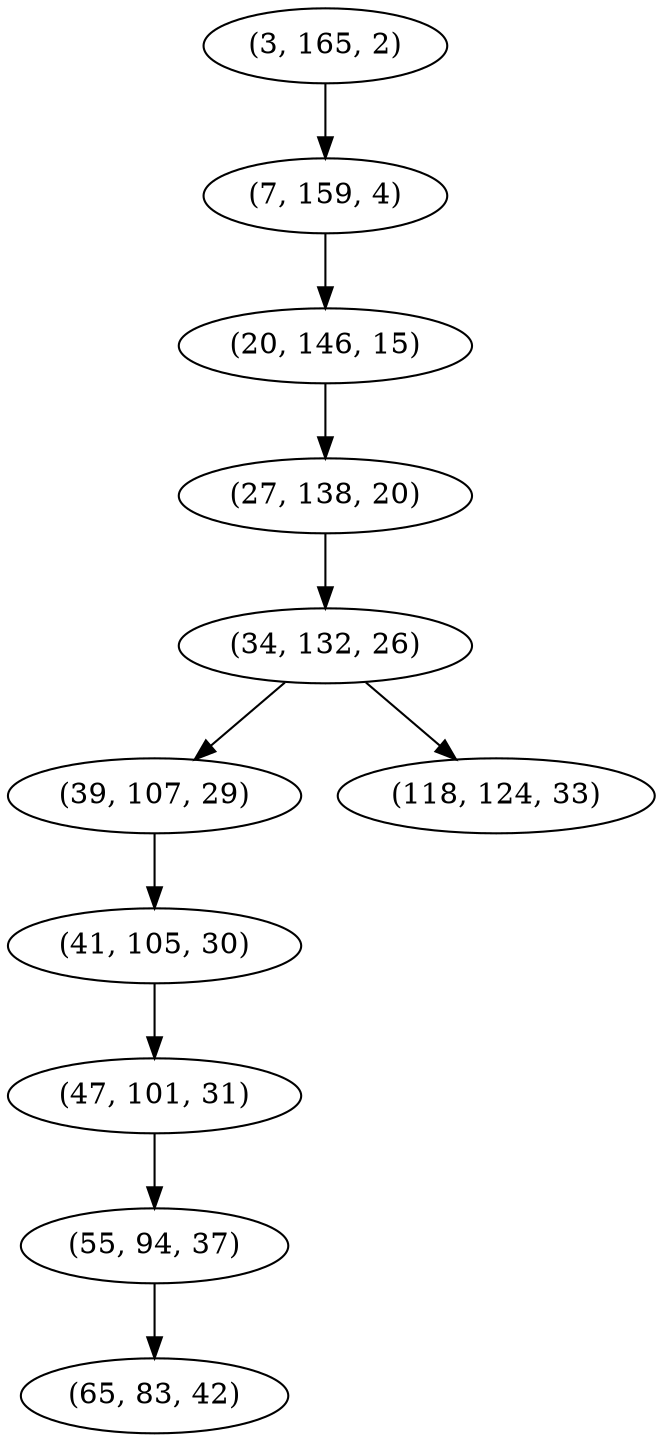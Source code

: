 digraph tree {
    "(3, 165, 2)";
    "(7, 159, 4)";
    "(20, 146, 15)";
    "(27, 138, 20)";
    "(34, 132, 26)";
    "(39, 107, 29)";
    "(41, 105, 30)";
    "(47, 101, 31)";
    "(55, 94, 37)";
    "(65, 83, 42)";
    "(118, 124, 33)";
    "(3, 165, 2)" -> "(7, 159, 4)";
    "(7, 159, 4)" -> "(20, 146, 15)";
    "(20, 146, 15)" -> "(27, 138, 20)";
    "(27, 138, 20)" -> "(34, 132, 26)";
    "(34, 132, 26)" -> "(39, 107, 29)";
    "(34, 132, 26)" -> "(118, 124, 33)";
    "(39, 107, 29)" -> "(41, 105, 30)";
    "(41, 105, 30)" -> "(47, 101, 31)";
    "(47, 101, 31)" -> "(55, 94, 37)";
    "(55, 94, 37)" -> "(65, 83, 42)";
}
